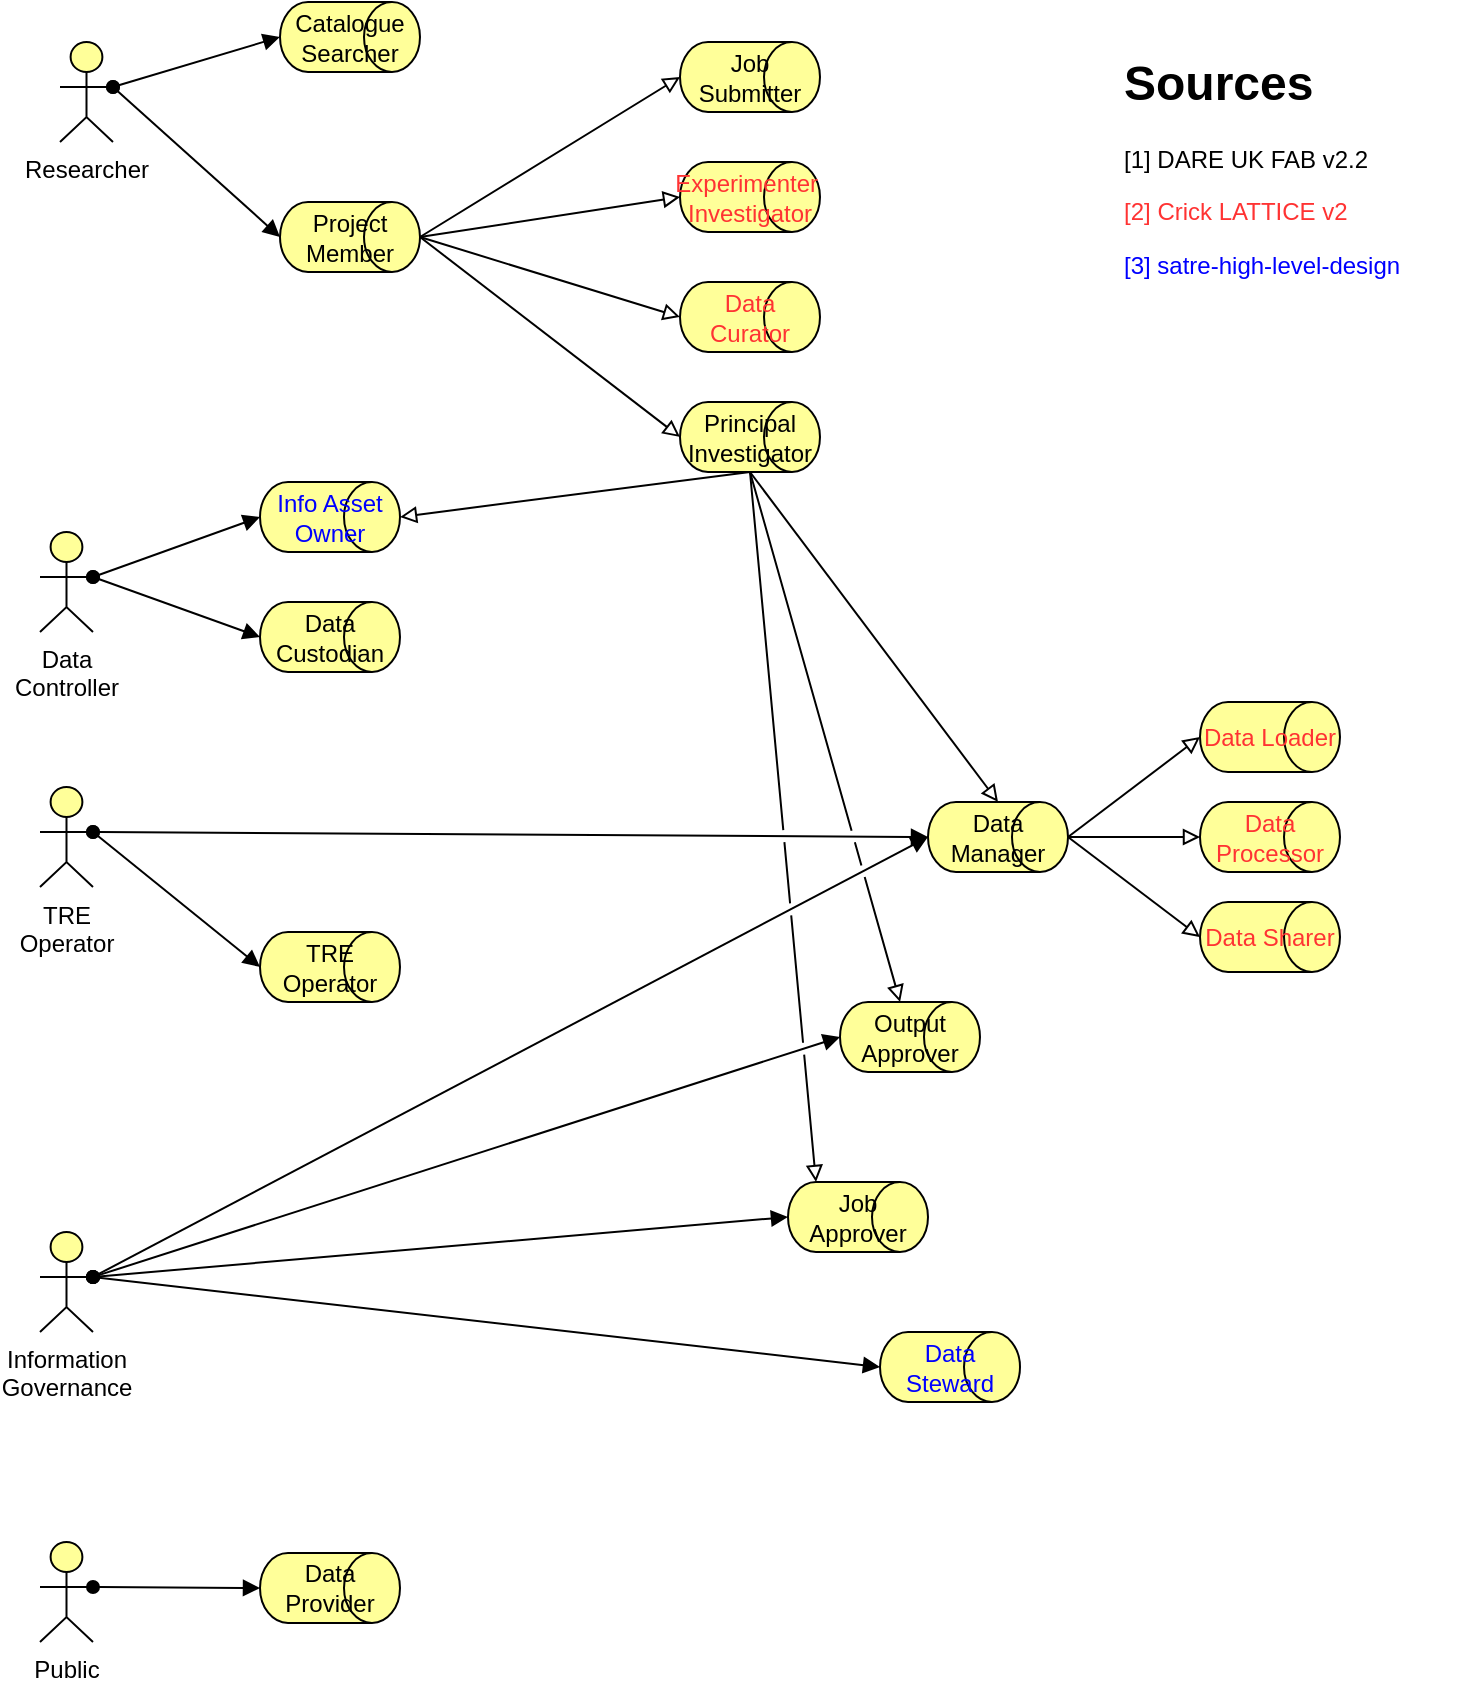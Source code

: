 <mxfile version="27.0.9" pages="2">
  <diagram name="Page-1" id="QsZ5dNJ6yKMbEyMru52F">
    <mxGraphModel dx="1290" dy="754" grid="1" gridSize="10" guides="1" tooltips="1" connect="1" arrows="1" fold="1" page="1" pageScale="1" pageWidth="827" pageHeight="1169" math="0" shadow="0">
      <root>
        <mxCell id="0" />
        <mxCell id="1" parent="0" />
        <mxCell id="X1wTtv5NDjoywUPzEH5h-1" value="Researcher" style="html=1;outlineConnect=0;whiteSpace=wrap;fillColor=#ffff99;verticalLabelPosition=bottom;verticalAlign=top;align=center;shape=mxgraph.archimate3.actor;" parent="1" vertex="1">
          <mxGeometry x="50" y="40" width="26.5" height="50" as="geometry" />
        </mxCell>
        <mxCell id="X1wTtv5NDjoywUPzEH5h-2" value="Project Member" style="html=1;outlineConnect=0;whiteSpace=wrap;fillColor=#ffff99;shape=mxgraph.archimate3.role;fontColor=#000000;" parent="1" vertex="1">
          <mxGeometry x="160" y="120" width="70" height="35" as="geometry" />
        </mxCell>
        <mxCell id="X1wTtv5NDjoywUPzEH5h-3" value="Catalogue Searcher" style="html=1;outlineConnect=0;whiteSpace=wrap;fillColor=#ffff99;shape=mxgraph.archimate3.role;fontColor=#000000;fillStyle=auto;" parent="1" vertex="1">
          <mxGeometry x="160" y="20" width="70" height="35" as="geometry" />
        </mxCell>
        <mxCell id="X1wTtv5NDjoywUPzEH5h-4" value="Principal Investigator" style="html=1;outlineConnect=0;whiteSpace=wrap;fillColor=#ffff99;shape=mxgraph.archimate3.role;fontColor=#000000;" parent="1" vertex="1">
          <mxGeometry x="360" y="220" width="70" height="35" as="geometry" />
        </mxCell>
        <mxCell id="X1wTtv5NDjoywUPzEH5h-5" value="Job Submitter" style="html=1;outlineConnect=0;whiteSpace=wrap;fillColor=#ffff99;shape=mxgraph.archimate3.role;fontColor=#000000;" parent="1" vertex="1">
          <mxGeometry x="360" y="40" width="70" height="35" as="geometry" />
        </mxCell>
        <mxCell id="X1wTtv5NDjoywUPzEH5h-6" value="Experimenter&amp;nbsp; Investigator" style="html=1;outlineConnect=0;whiteSpace=wrap;fillColor=#ffff99;shape=mxgraph.archimate3.role;fontColor=#FF3333;" parent="1" vertex="1">
          <mxGeometry x="360" y="100" width="70" height="35" as="geometry" />
        </mxCell>
        <mxCell id="X1wTtv5NDjoywUPzEH5h-7" value="Information Governance" style="html=1;outlineConnect=0;whiteSpace=wrap;fillColor=#ffff99;verticalLabelPosition=bottom;verticalAlign=top;align=center;shape=mxgraph.archimate3.actor;" parent="1" vertex="1">
          <mxGeometry x="40" y="635" width="26.5" height="50" as="geometry" />
        </mxCell>
        <mxCell id="X1wTtv5NDjoywUPzEH5h-8" value="Output Approver" style="html=1;outlineConnect=0;whiteSpace=wrap;fillColor=#ffff99;shape=mxgraph.archimate3.role;fontColor=#000000;" parent="1" vertex="1">
          <mxGeometry x="440" y="520" width="70" height="35" as="geometry" />
        </mxCell>
        <mxCell id="X1wTtv5NDjoywUPzEH5h-9" value="Data Manager" style="html=1;outlineConnect=0;whiteSpace=wrap;fillColor=#ffff99;shape=mxgraph.archimate3.role;fontColor=#000000;" parent="1" vertex="1">
          <mxGeometry x="484" y="420" width="70" height="35" as="geometry" />
        </mxCell>
        <mxCell id="X1wTtv5NDjoywUPzEH5h-12" value="Job Approver" style="html=1;outlineConnect=0;whiteSpace=wrap;fillColor=#ffff99;shape=mxgraph.archimate3.role;fontColor=#000000;" parent="1" vertex="1">
          <mxGeometry x="414" y="610" width="70" height="35" as="geometry" />
        </mxCell>
        <mxCell id="X1wTtv5NDjoywUPzEH5h-13" value="Data Controller" style="html=1;outlineConnect=0;whiteSpace=wrap;fillColor=#ffff99;verticalLabelPosition=bottom;verticalAlign=top;align=center;shape=mxgraph.archimate3.actor;" parent="1" vertex="1">
          <mxGeometry x="40" y="285" width="26.5" height="50" as="geometry" />
        </mxCell>
        <mxCell id="X1wTtv5NDjoywUPzEH5h-16" value="Data Custodian" style="html=1;outlineConnect=0;whiteSpace=wrap;fillColor=#ffff99;shape=mxgraph.archimate3.role;" parent="1" vertex="1">
          <mxGeometry x="150" y="320" width="70" height="35" as="geometry" />
        </mxCell>
        <mxCell id="X1wTtv5NDjoywUPzEH5h-17" value="TRE Operator" style="html=1;outlineConnect=0;whiteSpace=wrap;fillColor=#ffff99;verticalLabelPosition=bottom;verticalAlign=top;align=center;shape=mxgraph.archimate3.actor;" parent="1" vertex="1">
          <mxGeometry x="40" y="412.5" width="26.5" height="50" as="geometry" />
        </mxCell>
        <mxCell id="X1wTtv5NDjoywUPzEH5h-18" value="TRE Operator" style="html=1;outlineConnect=0;whiteSpace=wrap;fillColor=#ffff99;shape=mxgraph.archimate3.role;fontColor=#000000;" parent="1" vertex="1">
          <mxGeometry x="150" y="485" width="70" height="35" as="geometry" />
        </mxCell>
        <mxCell id="X1wTtv5NDjoywUPzEH5h-19" value="Public" style="html=1;outlineConnect=0;whiteSpace=wrap;fillColor=#ffff99;verticalLabelPosition=bottom;verticalAlign=top;align=center;shape=mxgraph.archimate3.actor;" parent="1" vertex="1">
          <mxGeometry x="40" y="790" width="26.5" height="50" as="geometry" />
        </mxCell>
        <mxCell id="X1wTtv5NDjoywUPzEH5h-20" value="Data Provider" style="html=1;outlineConnect=0;whiteSpace=wrap;fillColor=#ffff99;shape=mxgraph.archimate3.role;" parent="1" vertex="1">
          <mxGeometry x="150" y="795.5" width="70" height="35" as="geometry" />
        </mxCell>
        <mxCell id="X1wTtv5NDjoywUPzEH5h-21" value="Data Loader" style="html=1;outlineConnect=0;whiteSpace=wrap;fillColor=#ffff99;shape=mxgraph.archimate3.role;fontColor=#FF3333;" parent="1" vertex="1">
          <mxGeometry x="620" y="370" width="70" height="35" as="geometry" />
        </mxCell>
        <mxCell id="X1wTtv5NDjoywUPzEH5h-22" value="Data Processor" style="html=1;outlineConnect=0;whiteSpace=wrap;fillColor=#ffff99;shape=mxgraph.archimate3.role;fontColor=#FF3333;" parent="1" vertex="1">
          <mxGeometry x="620" y="420" width="70" height="35" as="geometry" />
        </mxCell>
        <mxCell id="X1wTtv5NDjoywUPzEH5h-23" value="Data Sharer" style="html=1;outlineConnect=0;whiteSpace=wrap;fillColor=#ffff99;shape=mxgraph.archimate3.role;fontColor=#FF3333;" parent="1" vertex="1">
          <mxGeometry x="620" y="470" width="70" height="35" as="geometry" />
        </mxCell>
        <mxCell id="X1wTtv5NDjoywUPzEH5h-24" value="Data Curator" style="html=1;outlineConnect=0;whiteSpace=wrap;fillColor=#ffff99;shape=mxgraph.archimate3.role;fontColor=#FF3333;" parent="1" vertex="1">
          <mxGeometry x="360" y="160" width="70" height="35" as="geometry" />
        </mxCell>
        <mxCell id="X1wTtv5NDjoywUPzEH5h-25" value="" style="endArrow=block;html=1;endFill=1;startArrow=oval;startFill=1;elbow=vertical;rounded=0;entryX=0;entryY=0.5;entryDx=0;entryDy=0;entryPerimeter=0;exitX=1;exitY=0.45;exitDx=0;exitDy=0;exitPerimeter=0;" parent="1" source="X1wTtv5NDjoywUPzEH5h-1" target="X1wTtv5NDjoywUPzEH5h-3" edge="1">
          <mxGeometry width="160" relative="1" as="geometry">
            <mxPoint x="360" y="30" as="sourcePoint" />
            <mxPoint x="520" y="30" as="targetPoint" />
          </mxGeometry>
        </mxCell>
        <mxCell id="X1wTtv5NDjoywUPzEH5h-26" value="" style="endArrow=block;html=1;endFill=1;startArrow=oval;startFill=1;elbow=vertical;rounded=0;entryX=0;entryY=0.5;entryDx=0;entryDy=0;entryPerimeter=0;exitX=1;exitY=0.45;exitDx=0;exitDy=0;exitPerimeter=0;" parent="1" source="X1wTtv5NDjoywUPzEH5h-1" target="X1wTtv5NDjoywUPzEH5h-2" edge="1">
          <mxGeometry width="160" relative="1" as="geometry">
            <mxPoint x="160" y="130" as="sourcePoint" />
            <mxPoint x="363" y="130" as="targetPoint" />
          </mxGeometry>
        </mxCell>
        <mxCell id="X1wTtv5NDjoywUPzEH5h-31" value="" style="endArrow=block;html=1;endFill=1;startArrow=oval;startFill=1;elbow=vertical;rounded=0;entryX=0;entryY=0.5;entryDx=0;entryDy=0;entryPerimeter=0;exitX=1;exitY=0.45;exitDx=0;exitDy=0;exitPerimeter=0;" parent="1" source="X1wTtv5NDjoywUPzEH5h-7" target="X1wTtv5NDjoywUPzEH5h-12" edge="1">
          <mxGeometry width="160" relative="1" as="geometry">
            <mxPoint x="190" y="380" as="sourcePoint" />
            <mxPoint x="393" y="380" as="targetPoint" />
          </mxGeometry>
        </mxCell>
        <mxCell id="X1wTtv5NDjoywUPzEH5h-33" value="" style="endArrow=block;html=1;endFill=1;startArrow=oval;startFill=1;elbow=vertical;rounded=0;entryX=0;entryY=0.5;entryDx=0;entryDy=0;entryPerimeter=0;exitX=1;exitY=0.45;exitDx=0;exitDy=0;exitPerimeter=0;" parent="1" source="X1wTtv5NDjoywUPzEH5h-7" target="X1wTtv5NDjoywUPzEH5h-9" edge="1">
          <mxGeometry width="160" relative="1" as="geometry">
            <mxPoint x="220" y="520" as="sourcePoint" />
            <mxPoint x="423" y="520" as="targetPoint" />
          </mxGeometry>
        </mxCell>
        <mxCell id="X1wTtv5NDjoywUPzEH5h-34" value="" style="endArrow=block;html=1;endFill=1;startArrow=oval;startFill=1;elbow=vertical;rounded=0;entryX=0;entryY=0.5;entryDx=0;entryDy=0;entryPerimeter=0;exitX=1;exitY=0.45;exitDx=0;exitDy=0;exitPerimeter=0;" parent="1" source="X1wTtv5NDjoywUPzEH5h-7" target="X1wTtv5NDjoywUPzEH5h-8" edge="1">
          <mxGeometry width="160" relative="1" as="geometry">
            <mxPoint x="220" y="520" as="sourcePoint" />
            <mxPoint x="423" y="520" as="targetPoint" />
          </mxGeometry>
        </mxCell>
        <mxCell id="X1wTtv5NDjoywUPzEH5h-36" value="" style="endArrow=block;html=1;endFill=1;startArrow=oval;startFill=1;elbow=vertical;rounded=0;entryX=0;entryY=0.5;entryDx=0;entryDy=0;entryPerimeter=0;exitX=1;exitY=0.45;exitDx=0;exitDy=0;exitPerimeter=0;" parent="1" source="X1wTtv5NDjoywUPzEH5h-17" target="X1wTtv5NDjoywUPzEH5h-18" edge="1">
          <mxGeometry width="160" relative="1" as="geometry">
            <mxPoint x="180" y="390" as="sourcePoint" />
            <mxPoint x="383" y="390" as="targetPoint" />
          </mxGeometry>
        </mxCell>
        <mxCell id="X1wTtv5NDjoywUPzEH5h-37" value="" style="endArrow=block;html=1;endFill=1;startArrow=oval;startFill=1;elbow=vertical;rounded=0;entryX=0;entryY=0.5;entryDx=0;entryDy=0;entryPerimeter=0;exitX=1;exitY=0.45;exitDx=0;exitDy=0;exitPerimeter=0;" parent="1" source="X1wTtv5NDjoywUPzEH5h-13" target="X1wTtv5NDjoywUPzEH5h-16" edge="1">
          <mxGeometry width="160" relative="1" as="geometry">
            <mxPoint x="200" y="230" as="sourcePoint" />
            <mxPoint x="403" y="232" as="targetPoint" />
          </mxGeometry>
        </mxCell>
        <mxCell id="X1wTtv5NDjoywUPzEH5h-38" value="" style="endArrow=block;html=1;endFill=1;startArrow=oval;startFill=1;elbow=vertical;rounded=0;entryX=0;entryY=0.5;entryDx=0;entryDy=0;entryPerimeter=0;exitX=1;exitY=0.45;exitDx=0;exitDy=0;exitPerimeter=0;" parent="1" source="X1wTtv5NDjoywUPzEH5h-19" target="X1wTtv5NDjoywUPzEH5h-20" edge="1">
          <mxGeometry width="160" relative="1" as="geometry">
            <mxPoint x="200" y="745" as="sourcePoint" />
            <mxPoint x="403" y="747" as="targetPoint" />
          </mxGeometry>
        </mxCell>
        <mxCell id="X1wTtv5NDjoywUPzEH5h-45" value="" style="endArrow=block;html=1;endFill=0;elbow=vertical;rounded=0;exitX=1;exitY=0.5;exitDx=0;exitDy=0;exitPerimeter=0;entryX=0;entryY=0.5;entryDx=0;entryDy=0;entryPerimeter=0;fontColor=#000000;" parent="1" source="X1wTtv5NDjoywUPzEH5h-2" target="X1wTtv5NDjoywUPzEH5h-5" edge="1">
          <mxGeometry width="160" relative="1" as="geometry">
            <mxPoint x="470" y="334.5" as="sourcePoint" />
            <mxPoint x="630" y="334.5" as="targetPoint" />
          </mxGeometry>
        </mxCell>
        <mxCell id="X1wTtv5NDjoywUPzEH5h-46" value="" style="endArrow=block;html=1;endFill=0;elbow=vertical;rounded=0;exitX=1;exitY=0.5;exitDx=0;exitDy=0;exitPerimeter=0;entryX=0;entryY=0.5;entryDx=0;entryDy=0;entryPerimeter=0;fontColor=#000000;" parent="1" source="X1wTtv5NDjoywUPzEH5h-2" target="X1wTtv5NDjoywUPzEH5h-6" edge="1">
          <mxGeometry width="160" relative="1" as="geometry">
            <mxPoint x="530" y="170" as="sourcePoint" />
            <mxPoint x="660" y="90" as="targetPoint" />
          </mxGeometry>
        </mxCell>
        <mxCell id="X1wTtv5NDjoywUPzEH5h-47" value="" style="endArrow=block;html=1;endFill=0;elbow=vertical;rounded=0;exitX=1;exitY=0.5;exitDx=0;exitDy=0;exitPerimeter=0;entryX=0;entryY=0.5;entryDx=0;entryDy=0;entryPerimeter=0;fontColor=#000000;" parent="1" source="X1wTtv5NDjoywUPzEH5h-2" target="X1wTtv5NDjoywUPzEH5h-24" edge="1">
          <mxGeometry width="160" relative="1" as="geometry">
            <mxPoint x="280" y="270" as="sourcePoint" />
            <mxPoint x="410" y="190" as="targetPoint" />
          </mxGeometry>
        </mxCell>
        <mxCell id="X1wTtv5NDjoywUPzEH5h-48" value="" style="endArrow=block;html=1;endFill=0;elbow=vertical;rounded=0;exitX=1;exitY=0.5;exitDx=0;exitDy=0;exitPerimeter=0;entryX=0;entryY=0.5;entryDx=0;entryDy=0;entryPerimeter=0;fontColor=#000000;" parent="1" source="X1wTtv5NDjoywUPzEH5h-2" target="X1wTtv5NDjoywUPzEH5h-4" edge="1">
          <mxGeometry width="160" relative="1" as="geometry">
            <mxPoint x="240" y="310" as="sourcePoint" />
            <mxPoint x="370" y="230" as="targetPoint" />
          </mxGeometry>
        </mxCell>
        <mxCell id="X1wTtv5NDjoywUPzEH5h-49" value="" style="endArrow=block;html=1;endFill=0;elbow=vertical;rounded=0;exitX=1;exitY=0.5;exitDx=0;exitDy=0;exitPerimeter=0;entryX=0;entryY=0.5;entryDx=0;entryDy=0;entryPerimeter=0;fontColor=#000000;" parent="1" source="X1wTtv5NDjoywUPzEH5h-9" target="X1wTtv5NDjoywUPzEH5h-21" edge="1">
          <mxGeometry width="160" relative="1" as="geometry">
            <mxPoint x="770" y="320" as="sourcePoint" />
            <mxPoint x="900" y="240" as="targetPoint" />
          </mxGeometry>
        </mxCell>
        <mxCell id="X1wTtv5NDjoywUPzEH5h-50" value="" style="endArrow=block;html=1;endFill=0;elbow=vertical;rounded=0;exitX=1;exitY=0.5;exitDx=0;exitDy=0;exitPerimeter=0;entryX=0;entryY=0.5;entryDx=0;entryDy=0;entryPerimeter=0;fontColor=#000000;" parent="1" source="X1wTtv5NDjoywUPzEH5h-9" target="X1wTtv5NDjoywUPzEH5h-22" edge="1">
          <mxGeometry width="160" relative="1" as="geometry">
            <mxPoint x="700" y="400" as="sourcePoint" />
            <mxPoint x="830" y="320" as="targetPoint" />
          </mxGeometry>
        </mxCell>
        <mxCell id="X1wTtv5NDjoywUPzEH5h-51" value="" style="endArrow=block;html=1;endFill=0;elbow=vertical;rounded=0;exitX=1;exitY=0.5;exitDx=0;exitDy=0;exitPerimeter=0;entryX=0;entryY=0.5;entryDx=0;entryDy=0;entryPerimeter=0;fontColor=#000000;" parent="1" source="X1wTtv5NDjoywUPzEH5h-9" target="X1wTtv5NDjoywUPzEH5h-23" edge="1">
          <mxGeometry width="160" relative="1" as="geometry">
            <mxPoint x="870" y="570" as="sourcePoint" />
            <mxPoint x="1000" y="490" as="targetPoint" />
          </mxGeometry>
        </mxCell>
        <mxCell id="X1wTtv5NDjoywUPzEH5h-52" value="&lt;h1 style=&quot;margin-top: 0px;&quot;&gt;Sources&lt;/h1&gt;&lt;p&gt;[1] DARE UK FAB v2.2&lt;/p&gt;&lt;p&gt;&lt;font style=&quot;color: rgb(255, 51, 51);&quot;&gt;[2] &lt;font style=&quot;color: rgb(255, 51, 51);&quot;&gt;Crick LATTICE v2&lt;/font&gt;&lt;/font&gt;&lt;/p&gt;&lt;p&gt;&lt;font&gt;&lt;font style=&quot;color: rgb(0, 0, 255);&quot;&gt;[3] satre-high-level-design&lt;/font&gt;&lt;/font&gt;&lt;/p&gt;" style="text;html=1;whiteSpace=wrap;overflow=hidden;rounded=0;" parent="1" vertex="1">
          <mxGeometry x="580" y="40" width="180" height="170" as="geometry" />
        </mxCell>
        <mxCell id="X1wTtv5NDjoywUPzEH5h-53" value="&lt;font style=&quot;color: rgb(0, 0, 255);&quot;&gt;Info Asset Owner&lt;/font&gt;" style="html=1;outlineConnect=0;whiteSpace=wrap;fillColor=#ffff99;shape=mxgraph.archimate3.role;" parent="1" vertex="1">
          <mxGeometry x="150" y="260" width="70" height="35" as="geometry" />
        </mxCell>
        <mxCell id="X1wTtv5NDjoywUPzEH5h-54" value="" style="endArrow=block;html=1;endFill=1;startArrow=oval;startFill=1;elbow=vertical;rounded=0;entryX=0;entryY=0.5;entryDx=0;entryDy=0;entryPerimeter=0;exitX=1;exitY=0.45;exitDx=0;exitDy=0;exitPerimeter=0;" parent="1" source="X1wTtv5NDjoywUPzEH5h-13" target="X1wTtv5NDjoywUPzEH5h-53" edge="1">
          <mxGeometry width="160" relative="1" as="geometry">
            <mxPoint x="210" y="300" as="sourcePoint" />
            <mxPoint x="413" y="302" as="targetPoint" />
          </mxGeometry>
        </mxCell>
        <mxCell id="X1wTtv5NDjoywUPzEH5h-55" value="&lt;font style=&quot;color: rgb(0, 0, 255);&quot;&gt;Data Steward&lt;/font&gt;" style="html=1;outlineConnect=0;whiteSpace=wrap;fillColor=#ffff99;shape=mxgraph.archimate3.role;fontColor=#000000;" parent="1" vertex="1">
          <mxGeometry x="460" y="685" width="70" height="35" as="geometry" />
        </mxCell>
        <mxCell id="X1wTtv5NDjoywUPzEH5h-56" value="" style="endArrow=block;html=1;endFill=1;startArrow=oval;startFill=1;elbow=vertical;rounded=0;entryX=0;entryY=0.5;entryDx=0;entryDy=0;entryPerimeter=0;exitX=1;exitY=0.45;exitDx=0;exitDy=0;exitPerimeter=0;" parent="1" source="X1wTtv5NDjoywUPzEH5h-7" target="X1wTtv5NDjoywUPzEH5h-55" edge="1">
          <mxGeometry width="160" relative="1" as="geometry">
            <mxPoint x="120" y="640" as="sourcePoint" />
            <mxPoint x="323" y="745" as="targetPoint" />
          </mxGeometry>
        </mxCell>
        <mxCell id="X1wTtv5NDjoywUPzEH5h-57" value="" style="endArrow=block;html=1;endFill=1;startArrow=oval;startFill=1;elbow=vertical;rounded=0;entryX=0;entryY=0.5;entryDx=0;entryDy=0;entryPerimeter=0;exitX=1;exitY=0.45;exitDx=0;exitDy=0;exitPerimeter=0;" parent="1" source="X1wTtv5NDjoywUPzEH5h-17" target="X1wTtv5NDjoywUPzEH5h-9" edge="1">
          <mxGeometry width="160" relative="1" as="geometry">
            <mxPoint x="160" y="380" as="sourcePoint" />
            <mxPoint x="363" y="382" as="targetPoint" />
          </mxGeometry>
        </mxCell>
        <mxCell id="X1wTtv5NDjoywUPzEH5h-58" value="" style="endArrow=block;html=1;endFill=0;elbow=vertical;rounded=0;exitX=0.5;exitY=1;exitDx=0;exitDy=0;exitPerimeter=0;entryX=0.5;entryY=0;entryDx=0;entryDy=0;entryPerimeter=0;fontColor=#000000;jumpStyle=gap;" parent="1" source="X1wTtv5NDjoywUPzEH5h-4" target="X1wTtv5NDjoywUPzEH5h-9" edge="1">
          <mxGeometry width="160" relative="1" as="geometry">
            <mxPoint x="320" y="300" as="sourcePoint" />
            <mxPoint x="450" y="400" as="targetPoint" />
          </mxGeometry>
        </mxCell>
        <mxCell id="X1wTtv5NDjoywUPzEH5h-59" value="" style="endArrow=block;html=1;endFill=0;elbow=vertical;rounded=0;exitX=0.5;exitY=1;exitDx=0;exitDy=0;exitPerimeter=0;fontColor=#000000;jumpStyle=gap;" parent="1" source="X1wTtv5NDjoywUPzEH5h-4" target="X1wTtv5NDjoywUPzEH5h-8" edge="1">
          <mxGeometry width="160" relative="1" as="geometry">
            <mxPoint x="360" y="310" as="sourcePoint" />
            <mxPoint x="460" y="475" as="targetPoint" />
          </mxGeometry>
        </mxCell>
        <mxCell id="X1wTtv5NDjoywUPzEH5h-60" value="" style="endArrow=block;html=1;endFill=0;elbow=vertical;rounded=0;exitX=0.5;exitY=1;exitDx=0;exitDy=0;exitPerimeter=0;entryX=0.2;entryY=0;entryDx=0;entryDy=0;entryPerimeter=0;fontColor=#000000;jumpStyle=gap;" parent="1" source="X1wTtv5NDjoywUPzEH5h-4" target="X1wTtv5NDjoywUPzEH5h-12" edge="1">
          <mxGeometry width="160" relative="1" as="geometry">
            <mxPoint x="450" y="310" as="sourcePoint" />
            <mxPoint x="550" y="475" as="targetPoint" />
          </mxGeometry>
        </mxCell>
        <mxCell id="7wN2s_gxTuyyLOzOUoh3-1" value="" style="endArrow=block;html=1;endFill=0;elbow=vertical;rounded=0;exitX=0.5;exitY=1;exitDx=0;exitDy=0;exitPerimeter=0;entryX=1;entryY=0.5;entryDx=0;entryDy=0;entryPerimeter=0;fontColor=#000000;jumpStyle=gap;" edge="1" parent="1" source="X1wTtv5NDjoywUPzEH5h-4" target="X1wTtv5NDjoywUPzEH5h-53">
          <mxGeometry width="160" relative="1" as="geometry">
            <mxPoint x="600" y="320" as="sourcePoint" />
            <mxPoint x="700" y="485" as="targetPoint" />
          </mxGeometry>
        </mxCell>
      </root>
    </mxGraphModel>
  </diagram>
  <diagram id="NlVCc6S6dWq7HRc9yTqX" name="Page-2">
    <mxGraphModel dx="982" dy="745" grid="1" gridSize="10" guides="1" tooltips="1" connect="1" arrows="1" fold="1" page="1" pageScale="1" pageWidth="827" pageHeight="1169" math="0" shadow="0">
      <root>
        <mxCell id="0" />
        <mxCell id="1" parent="0" />
        <mxCell id="aYEEW1Lj21dmoqByqgMs-2" value="TRE" style="rounded=0;whiteSpace=wrap;html=1;fillColor=#fff2cc;strokeColor=#d6b656;align=left;verticalAlign=top;" vertex="1" parent="1">
          <mxGeometry x="240" y="40" width="360" height="430" as="geometry" />
        </mxCell>
        <mxCell id="aYEEW1Lj21dmoqByqgMs-3" value="SDZ" style="rounded=1;whiteSpace=wrap;html=1;fillColor=#d5e8d4;strokeColor=#82b366;align=left;verticalAlign=top;" vertex="1" parent="1">
          <mxGeometry x="280" y="180" width="120" height="270" as="geometry" />
        </mxCell>
        <mxCell id="aYEEW1Lj21dmoqByqgMs-4" value="RAZ" style="rounded=1;whiteSpace=wrap;html=1;fillColor=#d5e8d4;strokeColor=#82b366;align=left;verticalAlign=top;" vertex="1" parent="1">
          <mxGeometry x="440" y="180" width="120" height="270" as="geometry" />
        </mxCell>
        <mxCell id="aYEEW1Lj21dmoqByqgMs-5" value="DMZ" style="rounded=1;whiteSpace=wrap;html=1;fillColor=#d5e8d4;strokeColor=#82b366;align=left;verticalAlign=top;" vertex="1" parent="1">
          <mxGeometry x="280" y="80" width="120" height="80" as="geometry" />
        </mxCell>
        <mxCell id="aYEEW1Lj21dmoqByqgMs-6" value="OZ" style="rounded=1;whiteSpace=wrap;html=1;fillColor=#d5e8d4;strokeColor=#82b366;align=left;verticalAlign=top;" vertex="1" parent="1">
          <mxGeometry x="440" y="80" width="120" height="80" as="geometry" />
        </mxCell>
        <mxCell id="aYEEW1Lj21dmoqByqgMs-8" value="Source Data" style="shape=cylinder3;whiteSpace=wrap;html=1;boundedLbl=1;backgroundOutline=1;size=11;" vertex="1" parent="1">
          <mxGeometry x="300" y="310" width="80" height="60" as="geometry" />
        </mxCell>
        <mxCell id="aYEEW1Lj21dmoqByqgMs-9" value="Project Data" style="shape=cylinder3;whiteSpace=wrap;html=1;boundedLbl=1;backgroundOutline=1;size=8;verticalAlign=top;" vertex="1" parent="1">
          <mxGeometry x="454" y="340" width="64" height="70" as="geometry" />
        </mxCell>
        <mxCell id="aYEEW1Lj21dmoqByqgMs-10" value="Desktop" style="rounded=0;whiteSpace=wrap;html=1;" vertex="1" parent="1">
          <mxGeometry x="468" y="398.75" width="80" height="40" as="geometry" />
        </mxCell>
        <mxCell id="aYEEW1Lj21dmoqByqgMs-11" value="Project Member" style="html=1;outlineConnect=0;whiteSpace=wrap;fillColor=#ffff99;shape=mxgraph.archimate3.role;" vertex="1" parent="1">
          <mxGeometry x="630" y="370" width="90" height="57.5" as="geometry" />
        </mxCell>
        <mxCell id="aYEEW1Lj21dmoqByqgMs-13" value="" style="html=1;endArrow=block;dashed=1;elbow=vertical;endFill=1;dashPattern=6 4;rounded=0;" edge="1" parent="1" source="aYEEW1Lj21dmoqByqgMs-8" target="kU-BzlMUrw5pOS52wOZE-7">
          <mxGeometry width="160" relative="1" as="geometry">
            <mxPoint x="240" y="320" as="sourcePoint" />
            <mxPoint x="400" y="320" as="targetPoint" />
          </mxGeometry>
        </mxCell>
        <mxCell id="kU-BzlMUrw5pOS52wOZE-1" value="Data Loader" style="html=1;outlineConnect=0;whiteSpace=wrap;fillColor=#ffff99;shape=mxgraph.archimate3.role;fontColor=#FF3333;" vertex="1" parent="1">
          <mxGeometry x="60" y="322.5" width="70" height="35" as="geometry" />
        </mxCell>
        <mxCell id="kU-BzlMUrw5pOS52wOZE-2" value="Data Processor" style="html=1;outlineConnect=0;whiteSpace=wrap;fillColor=#ffff99;shape=mxgraph.archimate3.role;fontColor=#FF3333;" vertex="1" parent="1">
          <mxGeometry x="60" y="254.38" width="70" height="35" as="geometry" />
        </mxCell>
        <mxCell id="kU-BzlMUrw5pOS52wOZE-3" value="Data Sharer" style="html=1;outlineConnect=0;whiteSpace=wrap;fillColor=#ffff99;shape=mxgraph.archimate3.role;fontColor=#FF3333;" vertex="1" parent="1">
          <mxGeometry x="60" y="398.75" width="70" height="35" as="geometry" />
        </mxCell>
        <mxCell id="kU-BzlMUrw5pOS52wOZE-4" value="" style="html=1;endArrow=block;dashed=1;elbow=vertical;endFill=1;dashPattern=6 4;rounded=0;entryX=0;entryY=0.5;entryDx=0;entryDy=0;entryPerimeter=0;exitX=1;exitY=0.5;exitDx=0;exitDy=0;exitPerimeter=0;" edge="1" parent="1" source="kU-BzlMUrw5pOS52wOZE-5" target="aYEEW1Lj21dmoqByqgMs-8">
          <mxGeometry width="160" relative="1" as="geometry">
            <mxPoint x="180" y="370" as="sourcePoint" />
            <mxPoint x="210" y="398.75" as="targetPoint" />
          </mxGeometry>
        </mxCell>
        <mxCell id="kU-BzlMUrw5pOS52wOZE-5" value="Load Data" style="html=1;outlineConnect=0;whiteSpace=wrap;fillColor=#ffff99;shape=mxgraph.archimate3.application;appType=proc;archiType=rounded;" vertex="1" parent="1">
          <mxGeometry x="190" y="318.12" width="80" height="43.75" as="geometry" />
        </mxCell>
        <mxCell id="kU-BzlMUrw5pOS52wOZE-6" value="Process Data" style="html=1;outlineConnect=0;whiteSpace=wrap;fillColor=#ffff99;shape=mxgraph.archimate3.application;appType=proc;archiType=rounded;" vertex="1" parent="1">
          <mxGeometry x="300" y="250" width="80" height="43.75" as="geometry" />
        </mxCell>
        <mxCell id="kU-BzlMUrw5pOS52wOZE-7" value="Share Data" style="html=1;outlineConnect=0;whiteSpace=wrap;fillColor=#ffff99;shape=mxgraph.archimate3.application;appType=proc;archiType=rounded;" vertex="1" parent="1">
          <mxGeometry x="300" y="391.88" width="80" height="43.75" as="geometry" />
        </mxCell>
        <mxCell id="kU-BzlMUrw5pOS52wOZE-8" value="" style="html=1;endArrow=none;elbow=vertical;rounded=0;" edge="1" parent="1" source="kU-BzlMUrw5pOS52wOZE-5" target="kU-BzlMUrw5pOS52wOZE-1">
          <mxGeometry width="160" relative="1" as="geometry">
            <mxPoint x="240" y="400" as="sourcePoint" />
            <mxPoint x="400" y="400" as="targetPoint" />
          </mxGeometry>
        </mxCell>
        <mxCell id="kU-BzlMUrw5pOS52wOZE-9" value="" style="html=1;endArrow=none;elbow=vertical;rounded=0;" edge="1" parent="1" source="kU-BzlMUrw5pOS52wOZE-6" target="kU-BzlMUrw5pOS52wOZE-2">
          <mxGeometry width="160" relative="1" as="geometry">
            <mxPoint x="100" y="540" as="sourcePoint" />
            <mxPoint x="100" y="558" as="targetPoint" />
          </mxGeometry>
        </mxCell>
        <mxCell id="kU-BzlMUrw5pOS52wOZE-10" value="" style="html=1;endArrow=none;elbow=vertical;rounded=0;" edge="1" parent="1" source="kU-BzlMUrw5pOS52wOZE-6" target="aYEEW1Lj21dmoqByqgMs-8">
          <mxGeometry width="160" relative="1" as="geometry">
            <mxPoint x="350" y="490" as="sourcePoint" />
            <mxPoint x="260" y="490" as="targetPoint" />
          </mxGeometry>
        </mxCell>
        <mxCell id="kU-BzlMUrw5pOS52wOZE-11" value="" style="html=1;endArrow=none;elbow=vertical;rounded=0;" edge="1" parent="1" source="kU-BzlMUrw5pOS52wOZE-7" target="kU-BzlMUrw5pOS52wOZE-3">
          <mxGeometry width="160" relative="1" as="geometry">
            <mxPoint x="370" y="350" as="sourcePoint" />
            <mxPoint x="200" y="350" as="targetPoint" />
          </mxGeometry>
        </mxCell>
        <mxCell id="kU-BzlMUrw5pOS52wOZE-13" value="" style="html=1;endArrow=block;dashed=1;elbow=vertical;endFill=1;dashPattern=6 4;rounded=0;" edge="1" parent="1" source="kU-BzlMUrw5pOS52wOZE-7" target="aYEEW1Lj21dmoqByqgMs-9">
          <mxGeometry width="160" relative="1" as="geometry">
            <mxPoint x="250" y="300" as="sourcePoint" />
            <mxPoint x="330" y="350" as="targetPoint" />
          </mxGeometry>
        </mxCell>
        <mxCell id="kU-BzlMUrw5pOS52wOZE-17" value="" style="html=1;endArrow=none;elbow=vertical;rounded=0;" edge="1" parent="1" source="aYEEW1Lj21dmoqByqgMs-11" target="aYEEW1Lj21dmoqByqgMs-10">
          <mxGeometry width="160" relative="1" as="geometry">
            <mxPoint x="580" y="550" as="sourcePoint" />
            <mxPoint x="410" y="552" as="targetPoint" />
          </mxGeometry>
        </mxCell>
        <mxCell id="kU-BzlMUrw5pOS52wOZE-15" value="Project" parent="0" />
        <mxCell id="kU-BzlMUrw5pOS52wOZE-16" value="Project" style="html=1;outlineConnect=0;whiteSpace=wrap;fillColor=none;shape=mxgraph.archimate3.application;appType=collab;archiType=square;align=left;verticalAlign=top;dashed=1;strokeWidth=2;fontSize=14;" vertex="1" parent="kU-BzlMUrw5pOS52wOZE-15">
          <mxGeometry x="50" y="225" width="700" height="220" as="geometry" />
        </mxCell>
      </root>
    </mxGraphModel>
  </diagram>
</mxfile>
